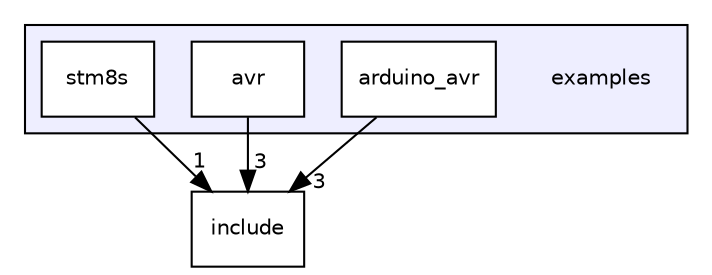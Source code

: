 digraph "examples" {
  compound=true
  node [ fontsize="10", fontname="Helvetica"];
  edge [ labelfontsize="10", labelfontname="Helvetica"];
  subgraph clusterdir_d28a4824dc47e487b107a5db32ef43c4 {
    graph [ bgcolor="#eeeeff", pencolor="black", label="" URL="dir_d28a4824dc47e487b107a5db32ef43c4.html"];
    dir_d28a4824dc47e487b107a5db32ef43c4 [shape=plaintext label="examples"];
    dir_03d0435b9536f16a60e5ac83d122b10a [shape=box label="arduino_avr" color="black" fillcolor="white" style="filled" URL="dir_03d0435b9536f16a60e5ac83d122b10a.html"];
    dir_dcc73ae8d9017409f9960a071b395d53 [shape=box label="avr" color="black" fillcolor="white" style="filled" URL="dir_dcc73ae8d9017409f9960a071b395d53.html"];
    dir_12f2e0885829b7125c65db210838c9d3 [shape=box label="stm8s" color="black" fillcolor="white" style="filled" URL="dir_12f2e0885829b7125c65db210838c9d3.html"];
  }
  dir_d44c64559bbebec7f509842c48db8b23 [shape=box label="include" URL="dir_d44c64559bbebec7f509842c48db8b23.html"];
  dir_dcc73ae8d9017409f9960a071b395d53->dir_d44c64559bbebec7f509842c48db8b23 [headlabel="3", labeldistance=1.5 headhref="dir_000002_000004.html"];
  dir_03d0435b9536f16a60e5ac83d122b10a->dir_d44c64559bbebec7f509842c48db8b23 [headlabel="3", labeldistance=1.5 headhref="dir_000001_000004.html"];
  dir_12f2e0885829b7125c65db210838c9d3->dir_d44c64559bbebec7f509842c48db8b23 [headlabel="1", labeldistance=1.5 headhref="dir_000003_000004.html"];
}

